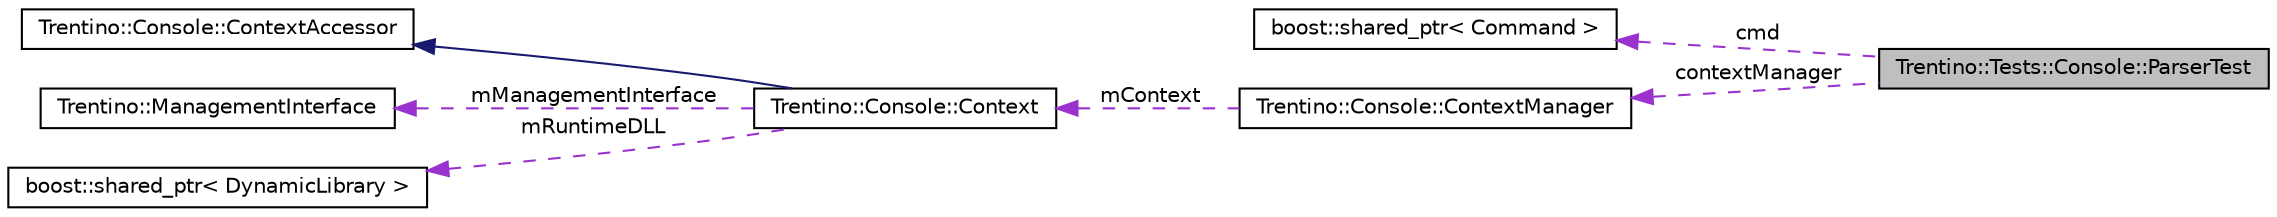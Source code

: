 digraph G
{
  edge [fontname="Helvetica",fontsize="10",labelfontname="Helvetica",labelfontsize="10"];
  node [fontname="Helvetica",fontsize="10",shape=record];
  rankdir="LR";
  Node1 [label="Trentino::Tests::Console::ParserTest",height=0.2,width=0.4,color="black", fillcolor="grey75", style="filled" fontcolor="black"];
  Node2 -> Node1 [dir="back",color="darkorchid3",fontsize="10",style="dashed",label=" cmd" ,fontname="Helvetica"];
  Node2 [label="boost::shared_ptr\< Command \>",height=0.2,width=0.4,color="black", fillcolor="white", style="filled",URL="$classboost_1_1shared__ptr.html"];
  Node3 -> Node1 [dir="back",color="darkorchid3",fontsize="10",style="dashed",label=" contextManager" ,fontname="Helvetica"];
  Node3 [label="Trentino::Console::ContextManager",height=0.2,width=0.4,color="black", fillcolor="white", style="filled",URL="$class_trentino_1_1_console_1_1_context_manager.html",tooltip="Central entity used to access contexts."];
  Node4 -> Node3 [dir="back",color="darkorchid3",fontsize="10",style="dashed",label=" mContext" ,fontname="Helvetica"];
  Node4 [label="Trentino::Console::Context",height=0.2,width=0.4,color="black", fillcolor="white", style="filled",URL="$class_trentino_1_1_console_1_1_context.html",tooltip="Serves as a container for different information needed during the execution of a command."];
  Node5 -> Node4 [dir="back",color="midnightblue",fontsize="10",style="solid",fontname="Helvetica"];
  Node5 [label="Trentino::Console::ContextAccessor",height=0.2,width=0.4,color="black", fillcolor="white", style="filled",URL="$class_trentino_1_1_console_1_1_context_accessor.html",tooltip="Interface containing only the getter methods for a Context."];
  Node6 -> Node4 [dir="back",color="darkorchid3",fontsize="10",style="dashed",label=" mManagementInterface" ,fontname="Helvetica"];
  Node6 [label="Trentino::ManagementInterface",height=0.2,width=0.4,color="black", fillcolor="white", style="filled",URL="$class_trentino_1_1_management_interface.html",tooltip="A class representing the interface to communicate with the runtime."];
  Node7 -> Node4 [dir="back",color="darkorchid3",fontsize="10",style="dashed",label=" mRuntimeDLL" ,fontname="Helvetica"];
  Node7 [label="boost::shared_ptr\< DynamicLibrary \>",height=0.2,width=0.4,color="black", fillcolor="white", style="filled",URL="$classboost_1_1shared__ptr.html"];
}
